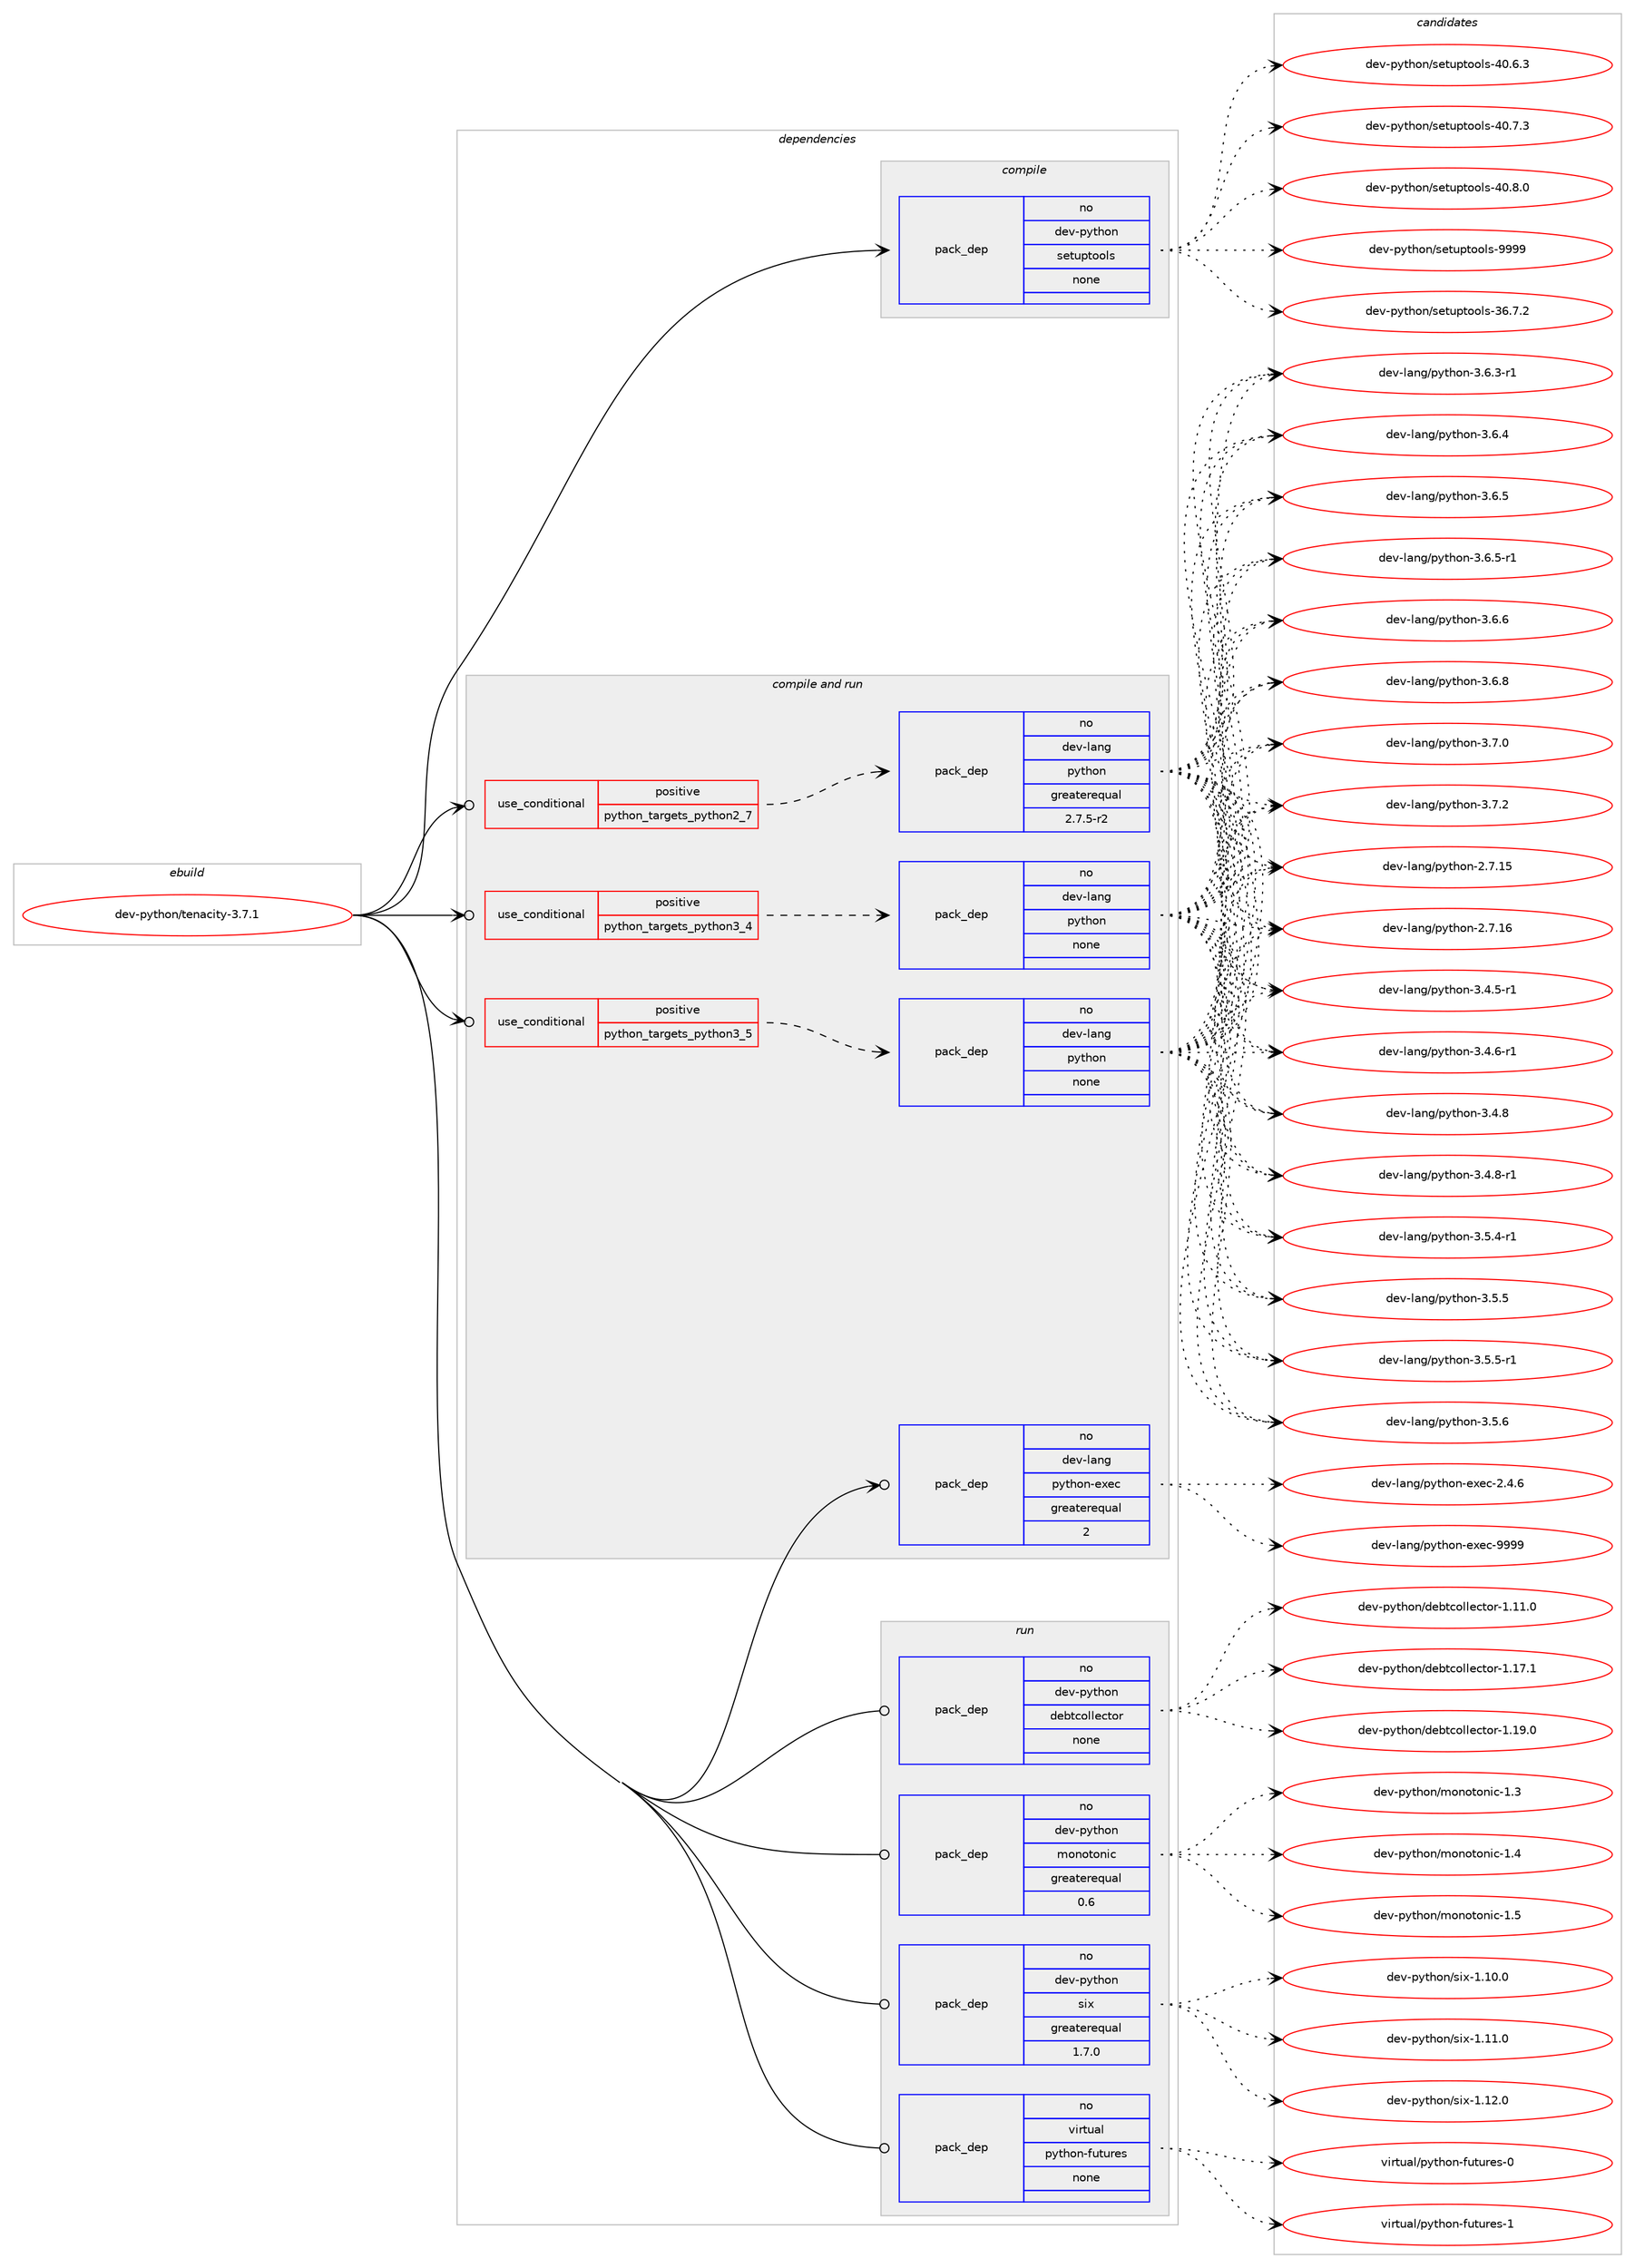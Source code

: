 digraph prolog {

# *************
# Graph options
# *************

newrank=true;
concentrate=true;
compound=true;
graph [rankdir=LR,fontname=Helvetica,fontsize=10,ranksep=1.5];#, ranksep=2.5, nodesep=0.2];
edge  [arrowhead=vee];
node  [fontname=Helvetica,fontsize=10];

# **********
# The ebuild
# **********

subgraph cluster_leftcol {
color=gray;
rank=same;
label=<<i>ebuild</i>>;
id [label="dev-python/tenacity-3.7.1", color=red, width=4, href="../dev-python/tenacity-3.7.1.svg"];
}

# ****************
# The dependencies
# ****************

subgraph cluster_midcol {
color=gray;
label=<<i>dependencies</i>>;
subgraph cluster_compile {
fillcolor="#eeeeee";
style=filled;
label=<<i>compile</i>>;
subgraph pack1035278 {
dependency1444277 [label=<<TABLE BORDER="0" CELLBORDER="1" CELLSPACING="0" CELLPADDING="4" WIDTH="220"><TR><TD ROWSPAN="6" CELLPADDING="30">pack_dep</TD></TR><TR><TD WIDTH="110">no</TD></TR><TR><TD>dev-python</TD></TR><TR><TD>setuptools</TD></TR><TR><TD>none</TD></TR><TR><TD></TD></TR></TABLE>>, shape=none, color=blue];
}
id:e -> dependency1444277:w [weight=20,style="solid",arrowhead="vee"];
}
subgraph cluster_compileandrun {
fillcolor="#eeeeee";
style=filled;
label=<<i>compile and run</i>>;
subgraph cond385636 {
dependency1444278 [label=<<TABLE BORDER="0" CELLBORDER="1" CELLSPACING="0" CELLPADDING="4"><TR><TD ROWSPAN="3" CELLPADDING="10">use_conditional</TD></TR><TR><TD>positive</TD></TR><TR><TD>python_targets_python2_7</TD></TR></TABLE>>, shape=none, color=red];
subgraph pack1035279 {
dependency1444279 [label=<<TABLE BORDER="0" CELLBORDER="1" CELLSPACING="0" CELLPADDING="4" WIDTH="220"><TR><TD ROWSPAN="6" CELLPADDING="30">pack_dep</TD></TR><TR><TD WIDTH="110">no</TD></TR><TR><TD>dev-lang</TD></TR><TR><TD>python</TD></TR><TR><TD>greaterequal</TD></TR><TR><TD>2.7.5-r2</TD></TR></TABLE>>, shape=none, color=blue];
}
dependency1444278:e -> dependency1444279:w [weight=20,style="dashed",arrowhead="vee"];
}
id:e -> dependency1444278:w [weight=20,style="solid",arrowhead="odotvee"];
subgraph cond385637 {
dependency1444280 [label=<<TABLE BORDER="0" CELLBORDER="1" CELLSPACING="0" CELLPADDING="4"><TR><TD ROWSPAN="3" CELLPADDING="10">use_conditional</TD></TR><TR><TD>positive</TD></TR><TR><TD>python_targets_python3_4</TD></TR></TABLE>>, shape=none, color=red];
subgraph pack1035280 {
dependency1444281 [label=<<TABLE BORDER="0" CELLBORDER="1" CELLSPACING="0" CELLPADDING="4" WIDTH="220"><TR><TD ROWSPAN="6" CELLPADDING="30">pack_dep</TD></TR><TR><TD WIDTH="110">no</TD></TR><TR><TD>dev-lang</TD></TR><TR><TD>python</TD></TR><TR><TD>none</TD></TR><TR><TD></TD></TR></TABLE>>, shape=none, color=blue];
}
dependency1444280:e -> dependency1444281:w [weight=20,style="dashed",arrowhead="vee"];
}
id:e -> dependency1444280:w [weight=20,style="solid",arrowhead="odotvee"];
subgraph cond385638 {
dependency1444282 [label=<<TABLE BORDER="0" CELLBORDER="1" CELLSPACING="0" CELLPADDING="4"><TR><TD ROWSPAN="3" CELLPADDING="10">use_conditional</TD></TR><TR><TD>positive</TD></TR><TR><TD>python_targets_python3_5</TD></TR></TABLE>>, shape=none, color=red];
subgraph pack1035281 {
dependency1444283 [label=<<TABLE BORDER="0" CELLBORDER="1" CELLSPACING="0" CELLPADDING="4" WIDTH="220"><TR><TD ROWSPAN="6" CELLPADDING="30">pack_dep</TD></TR><TR><TD WIDTH="110">no</TD></TR><TR><TD>dev-lang</TD></TR><TR><TD>python</TD></TR><TR><TD>none</TD></TR><TR><TD></TD></TR></TABLE>>, shape=none, color=blue];
}
dependency1444282:e -> dependency1444283:w [weight=20,style="dashed",arrowhead="vee"];
}
id:e -> dependency1444282:w [weight=20,style="solid",arrowhead="odotvee"];
subgraph pack1035282 {
dependency1444284 [label=<<TABLE BORDER="0" CELLBORDER="1" CELLSPACING="0" CELLPADDING="4" WIDTH="220"><TR><TD ROWSPAN="6" CELLPADDING="30">pack_dep</TD></TR><TR><TD WIDTH="110">no</TD></TR><TR><TD>dev-lang</TD></TR><TR><TD>python-exec</TD></TR><TR><TD>greaterequal</TD></TR><TR><TD>2</TD></TR></TABLE>>, shape=none, color=blue];
}
id:e -> dependency1444284:w [weight=20,style="solid",arrowhead="odotvee"];
}
subgraph cluster_run {
fillcolor="#eeeeee";
style=filled;
label=<<i>run</i>>;
subgraph pack1035283 {
dependency1444285 [label=<<TABLE BORDER="0" CELLBORDER="1" CELLSPACING="0" CELLPADDING="4" WIDTH="220"><TR><TD ROWSPAN="6" CELLPADDING="30">pack_dep</TD></TR><TR><TD WIDTH="110">no</TD></TR><TR><TD>dev-python</TD></TR><TR><TD>debtcollector</TD></TR><TR><TD>none</TD></TR><TR><TD></TD></TR></TABLE>>, shape=none, color=blue];
}
id:e -> dependency1444285:w [weight=20,style="solid",arrowhead="odot"];
subgraph pack1035284 {
dependency1444286 [label=<<TABLE BORDER="0" CELLBORDER="1" CELLSPACING="0" CELLPADDING="4" WIDTH="220"><TR><TD ROWSPAN="6" CELLPADDING="30">pack_dep</TD></TR><TR><TD WIDTH="110">no</TD></TR><TR><TD>dev-python</TD></TR><TR><TD>monotonic</TD></TR><TR><TD>greaterequal</TD></TR><TR><TD>0.6</TD></TR></TABLE>>, shape=none, color=blue];
}
id:e -> dependency1444286:w [weight=20,style="solid",arrowhead="odot"];
subgraph pack1035285 {
dependency1444287 [label=<<TABLE BORDER="0" CELLBORDER="1" CELLSPACING="0" CELLPADDING="4" WIDTH="220"><TR><TD ROWSPAN="6" CELLPADDING="30">pack_dep</TD></TR><TR><TD WIDTH="110">no</TD></TR><TR><TD>dev-python</TD></TR><TR><TD>six</TD></TR><TR><TD>greaterequal</TD></TR><TR><TD>1.7.0</TD></TR></TABLE>>, shape=none, color=blue];
}
id:e -> dependency1444287:w [weight=20,style="solid",arrowhead="odot"];
subgraph pack1035286 {
dependency1444288 [label=<<TABLE BORDER="0" CELLBORDER="1" CELLSPACING="0" CELLPADDING="4" WIDTH="220"><TR><TD ROWSPAN="6" CELLPADDING="30">pack_dep</TD></TR><TR><TD WIDTH="110">no</TD></TR><TR><TD>virtual</TD></TR><TR><TD>python-futures</TD></TR><TR><TD>none</TD></TR><TR><TD></TD></TR></TABLE>>, shape=none, color=blue];
}
id:e -> dependency1444288:w [weight=20,style="solid",arrowhead="odot"];
}
}

# **************
# The candidates
# **************

subgraph cluster_choices {
rank=same;
color=gray;
label=<<i>candidates</i>>;

subgraph choice1035278 {
color=black;
nodesep=1;
choice100101118451121211161041111104711510111611711211611111110811545515446554650 [label="dev-python/setuptools-36.7.2", color=red, width=4,href="../dev-python/setuptools-36.7.2.svg"];
choice100101118451121211161041111104711510111611711211611111110811545524846544651 [label="dev-python/setuptools-40.6.3", color=red, width=4,href="../dev-python/setuptools-40.6.3.svg"];
choice100101118451121211161041111104711510111611711211611111110811545524846554651 [label="dev-python/setuptools-40.7.3", color=red, width=4,href="../dev-python/setuptools-40.7.3.svg"];
choice100101118451121211161041111104711510111611711211611111110811545524846564648 [label="dev-python/setuptools-40.8.0", color=red, width=4,href="../dev-python/setuptools-40.8.0.svg"];
choice10010111845112121116104111110471151011161171121161111111081154557575757 [label="dev-python/setuptools-9999", color=red, width=4,href="../dev-python/setuptools-9999.svg"];
dependency1444277:e -> choice100101118451121211161041111104711510111611711211611111110811545515446554650:w [style=dotted,weight="100"];
dependency1444277:e -> choice100101118451121211161041111104711510111611711211611111110811545524846544651:w [style=dotted,weight="100"];
dependency1444277:e -> choice100101118451121211161041111104711510111611711211611111110811545524846554651:w [style=dotted,weight="100"];
dependency1444277:e -> choice100101118451121211161041111104711510111611711211611111110811545524846564648:w [style=dotted,weight="100"];
dependency1444277:e -> choice10010111845112121116104111110471151011161171121161111111081154557575757:w [style=dotted,weight="100"];
}
subgraph choice1035279 {
color=black;
nodesep=1;
choice10010111845108971101034711212111610411111045504655464953 [label="dev-lang/python-2.7.15", color=red, width=4,href="../dev-lang/python-2.7.15.svg"];
choice10010111845108971101034711212111610411111045504655464954 [label="dev-lang/python-2.7.16", color=red, width=4,href="../dev-lang/python-2.7.16.svg"];
choice1001011184510897110103471121211161041111104551465246534511449 [label="dev-lang/python-3.4.5-r1", color=red, width=4,href="../dev-lang/python-3.4.5-r1.svg"];
choice1001011184510897110103471121211161041111104551465246544511449 [label="dev-lang/python-3.4.6-r1", color=red, width=4,href="../dev-lang/python-3.4.6-r1.svg"];
choice100101118451089711010347112121116104111110455146524656 [label="dev-lang/python-3.4.8", color=red, width=4,href="../dev-lang/python-3.4.8.svg"];
choice1001011184510897110103471121211161041111104551465246564511449 [label="dev-lang/python-3.4.8-r1", color=red, width=4,href="../dev-lang/python-3.4.8-r1.svg"];
choice1001011184510897110103471121211161041111104551465346524511449 [label="dev-lang/python-3.5.4-r1", color=red, width=4,href="../dev-lang/python-3.5.4-r1.svg"];
choice100101118451089711010347112121116104111110455146534653 [label="dev-lang/python-3.5.5", color=red, width=4,href="../dev-lang/python-3.5.5.svg"];
choice1001011184510897110103471121211161041111104551465346534511449 [label="dev-lang/python-3.5.5-r1", color=red, width=4,href="../dev-lang/python-3.5.5-r1.svg"];
choice100101118451089711010347112121116104111110455146534654 [label="dev-lang/python-3.5.6", color=red, width=4,href="../dev-lang/python-3.5.6.svg"];
choice1001011184510897110103471121211161041111104551465446514511449 [label="dev-lang/python-3.6.3-r1", color=red, width=4,href="../dev-lang/python-3.6.3-r1.svg"];
choice100101118451089711010347112121116104111110455146544652 [label="dev-lang/python-3.6.4", color=red, width=4,href="../dev-lang/python-3.6.4.svg"];
choice100101118451089711010347112121116104111110455146544653 [label="dev-lang/python-3.6.5", color=red, width=4,href="../dev-lang/python-3.6.5.svg"];
choice1001011184510897110103471121211161041111104551465446534511449 [label="dev-lang/python-3.6.5-r1", color=red, width=4,href="../dev-lang/python-3.6.5-r1.svg"];
choice100101118451089711010347112121116104111110455146544654 [label="dev-lang/python-3.6.6", color=red, width=4,href="../dev-lang/python-3.6.6.svg"];
choice100101118451089711010347112121116104111110455146544656 [label="dev-lang/python-3.6.8", color=red, width=4,href="../dev-lang/python-3.6.8.svg"];
choice100101118451089711010347112121116104111110455146554648 [label="dev-lang/python-3.7.0", color=red, width=4,href="../dev-lang/python-3.7.0.svg"];
choice100101118451089711010347112121116104111110455146554650 [label="dev-lang/python-3.7.2", color=red, width=4,href="../dev-lang/python-3.7.2.svg"];
dependency1444279:e -> choice10010111845108971101034711212111610411111045504655464953:w [style=dotted,weight="100"];
dependency1444279:e -> choice10010111845108971101034711212111610411111045504655464954:w [style=dotted,weight="100"];
dependency1444279:e -> choice1001011184510897110103471121211161041111104551465246534511449:w [style=dotted,weight="100"];
dependency1444279:e -> choice1001011184510897110103471121211161041111104551465246544511449:w [style=dotted,weight="100"];
dependency1444279:e -> choice100101118451089711010347112121116104111110455146524656:w [style=dotted,weight="100"];
dependency1444279:e -> choice1001011184510897110103471121211161041111104551465246564511449:w [style=dotted,weight="100"];
dependency1444279:e -> choice1001011184510897110103471121211161041111104551465346524511449:w [style=dotted,weight="100"];
dependency1444279:e -> choice100101118451089711010347112121116104111110455146534653:w [style=dotted,weight="100"];
dependency1444279:e -> choice1001011184510897110103471121211161041111104551465346534511449:w [style=dotted,weight="100"];
dependency1444279:e -> choice100101118451089711010347112121116104111110455146534654:w [style=dotted,weight="100"];
dependency1444279:e -> choice1001011184510897110103471121211161041111104551465446514511449:w [style=dotted,weight="100"];
dependency1444279:e -> choice100101118451089711010347112121116104111110455146544652:w [style=dotted,weight="100"];
dependency1444279:e -> choice100101118451089711010347112121116104111110455146544653:w [style=dotted,weight="100"];
dependency1444279:e -> choice1001011184510897110103471121211161041111104551465446534511449:w [style=dotted,weight="100"];
dependency1444279:e -> choice100101118451089711010347112121116104111110455146544654:w [style=dotted,weight="100"];
dependency1444279:e -> choice100101118451089711010347112121116104111110455146544656:w [style=dotted,weight="100"];
dependency1444279:e -> choice100101118451089711010347112121116104111110455146554648:w [style=dotted,weight="100"];
dependency1444279:e -> choice100101118451089711010347112121116104111110455146554650:w [style=dotted,weight="100"];
}
subgraph choice1035280 {
color=black;
nodesep=1;
choice10010111845108971101034711212111610411111045504655464953 [label="dev-lang/python-2.7.15", color=red, width=4,href="../dev-lang/python-2.7.15.svg"];
choice10010111845108971101034711212111610411111045504655464954 [label="dev-lang/python-2.7.16", color=red, width=4,href="../dev-lang/python-2.7.16.svg"];
choice1001011184510897110103471121211161041111104551465246534511449 [label="dev-lang/python-3.4.5-r1", color=red, width=4,href="../dev-lang/python-3.4.5-r1.svg"];
choice1001011184510897110103471121211161041111104551465246544511449 [label="dev-lang/python-3.4.6-r1", color=red, width=4,href="../dev-lang/python-3.4.6-r1.svg"];
choice100101118451089711010347112121116104111110455146524656 [label="dev-lang/python-3.4.8", color=red, width=4,href="../dev-lang/python-3.4.8.svg"];
choice1001011184510897110103471121211161041111104551465246564511449 [label="dev-lang/python-3.4.8-r1", color=red, width=4,href="../dev-lang/python-3.4.8-r1.svg"];
choice1001011184510897110103471121211161041111104551465346524511449 [label="dev-lang/python-3.5.4-r1", color=red, width=4,href="../dev-lang/python-3.5.4-r1.svg"];
choice100101118451089711010347112121116104111110455146534653 [label="dev-lang/python-3.5.5", color=red, width=4,href="../dev-lang/python-3.5.5.svg"];
choice1001011184510897110103471121211161041111104551465346534511449 [label="dev-lang/python-3.5.5-r1", color=red, width=4,href="../dev-lang/python-3.5.5-r1.svg"];
choice100101118451089711010347112121116104111110455146534654 [label="dev-lang/python-3.5.6", color=red, width=4,href="../dev-lang/python-3.5.6.svg"];
choice1001011184510897110103471121211161041111104551465446514511449 [label="dev-lang/python-3.6.3-r1", color=red, width=4,href="../dev-lang/python-3.6.3-r1.svg"];
choice100101118451089711010347112121116104111110455146544652 [label="dev-lang/python-3.6.4", color=red, width=4,href="../dev-lang/python-3.6.4.svg"];
choice100101118451089711010347112121116104111110455146544653 [label="dev-lang/python-3.6.5", color=red, width=4,href="../dev-lang/python-3.6.5.svg"];
choice1001011184510897110103471121211161041111104551465446534511449 [label="dev-lang/python-3.6.5-r1", color=red, width=4,href="../dev-lang/python-3.6.5-r1.svg"];
choice100101118451089711010347112121116104111110455146544654 [label="dev-lang/python-3.6.6", color=red, width=4,href="../dev-lang/python-3.6.6.svg"];
choice100101118451089711010347112121116104111110455146544656 [label="dev-lang/python-3.6.8", color=red, width=4,href="../dev-lang/python-3.6.8.svg"];
choice100101118451089711010347112121116104111110455146554648 [label="dev-lang/python-3.7.0", color=red, width=4,href="../dev-lang/python-3.7.0.svg"];
choice100101118451089711010347112121116104111110455146554650 [label="dev-lang/python-3.7.2", color=red, width=4,href="../dev-lang/python-3.7.2.svg"];
dependency1444281:e -> choice10010111845108971101034711212111610411111045504655464953:w [style=dotted,weight="100"];
dependency1444281:e -> choice10010111845108971101034711212111610411111045504655464954:w [style=dotted,weight="100"];
dependency1444281:e -> choice1001011184510897110103471121211161041111104551465246534511449:w [style=dotted,weight="100"];
dependency1444281:e -> choice1001011184510897110103471121211161041111104551465246544511449:w [style=dotted,weight="100"];
dependency1444281:e -> choice100101118451089711010347112121116104111110455146524656:w [style=dotted,weight="100"];
dependency1444281:e -> choice1001011184510897110103471121211161041111104551465246564511449:w [style=dotted,weight="100"];
dependency1444281:e -> choice1001011184510897110103471121211161041111104551465346524511449:w [style=dotted,weight="100"];
dependency1444281:e -> choice100101118451089711010347112121116104111110455146534653:w [style=dotted,weight="100"];
dependency1444281:e -> choice1001011184510897110103471121211161041111104551465346534511449:w [style=dotted,weight="100"];
dependency1444281:e -> choice100101118451089711010347112121116104111110455146534654:w [style=dotted,weight="100"];
dependency1444281:e -> choice1001011184510897110103471121211161041111104551465446514511449:w [style=dotted,weight="100"];
dependency1444281:e -> choice100101118451089711010347112121116104111110455146544652:w [style=dotted,weight="100"];
dependency1444281:e -> choice100101118451089711010347112121116104111110455146544653:w [style=dotted,weight="100"];
dependency1444281:e -> choice1001011184510897110103471121211161041111104551465446534511449:w [style=dotted,weight="100"];
dependency1444281:e -> choice100101118451089711010347112121116104111110455146544654:w [style=dotted,weight="100"];
dependency1444281:e -> choice100101118451089711010347112121116104111110455146544656:w [style=dotted,weight="100"];
dependency1444281:e -> choice100101118451089711010347112121116104111110455146554648:w [style=dotted,weight="100"];
dependency1444281:e -> choice100101118451089711010347112121116104111110455146554650:w [style=dotted,weight="100"];
}
subgraph choice1035281 {
color=black;
nodesep=1;
choice10010111845108971101034711212111610411111045504655464953 [label="dev-lang/python-2.7.15", color=red, width=4,href="../dev-lang/python-2.7.15.svg"];
choice10010111845108971101034711212111610411111045504655464954 [label="dev-lang/python-2.7.16", color=red, width=4,href="../dev-lang/python-2.7.16.svg"];
choice1001011184510897110103471121211161041111104551465246534511449 [label="dev-lang/python-3.4.5-r1", color=red, width=4,href="../dev-lang/python-3.4.5-r1.svg"];
choice1001011184510897110103471121211161041111104551465246544511449 [label="dev-lang/python-3.4.6-r1", color=red, width=4,href="../dev-lang/python-3.4.6-r1.svg"];
choice100101118451089711010347112121116104111110455146524656 [label="dev-lang/python-3.4.8", color=red, width=4,href="../dev-lang/python-3.4.8.svg"];
choice1001011184510897110103471121211161041111104551465246564511449 [label="dev-lang/python-3.4.8-r1", color=red, width=4,href="../dev-lang/python-3.4.8-r1.svg"];
choice1001011184510897110103471121211161041111104551465346524511449 [label="dev-lang/python-3.5.4-r1", color=red, width=4,href="../dev-lang/python-3.5.4-r1.svg"];
choice100101118451089711010347112121116104111110455146534653 [label="dev-lang/python-3.5.5", color=red, width=4,href="../dev-lang/python-3.5.5.svg"];
choice1001011184510897110103471121211161041111104551465346534511449 [label="dev-lang/python-3.5.5-r1", color=red, width=4,href="../dev-lang/python-3.5.5-r1.svg"];
choice100101118451089711010347112121116104111110455146534654 [label="dev-lang/python-3.5.6", color=red, width=4,href="../dev-lang/python-3.5.6.svg"];
choice1001011184510897110103471121211161041111104551465446514511449 [label="dev-lang/python-3.6.3-r1", color=red, width=4,href="../dev-lang/python-3.6.3-r1.svg"];
choice100101118451089711010347112121116104111110455146544652 [label="dev-lang/python-3.6.4", color=red, width=4,href="../dev-lang/python-3.6.4.svg"];
choice100101118451089711010347112121116104111110455146544653 [label="dev-lang/python-3.6.5", color=red, width=4,href="../dev-lang/python-3.6.5.svg"];
choice1001011184510897110103471121211161041111104551465446534511449 [label="dev-lang/python-3.6.5-r1", color=red, width=4,href="../dev-lang/python-3.6.5-r1.svg"];
choice100101118451089711010347112121116104111110455146544654 [label="dev-lang/python-3.6.6", color=red, width=4,href="../dev-lang/python-3.6.6.svg"];
choice100101118451089711010347112121116104111110455146544656 [label="dev-lang/python-3.6.8", color=red, width=4,href="../dev-lang/python-3.6.8.svg"];
choice100101118451089711010347112121116104111110455146554648 [label="dev-lang/python-3.7.0", color=red, width=4,href="../dev-lang/python-3.7.0.svg"];
choice100101118451089711010347112121116104111110455146554650 [label="dev-lang/python-3.7.2", color=red, width=4,href="../dev-lang/python-3.7.2.svg"];
dependency1444283:e -> choice10010111845108971101034711212111610411111045504655464953:w [style=dotted,weight="100"];
dependency1444283:e -> choice10010111845108971101034711212111610411111045504655464954:w [style=dotted,weight="100"];
dependency1444283:e -> choice1001011184510897110103471121211161041111104551465246534511449:w [style=dotted,weight="100"];
dependency1444283:e -> choice1001011184510897110103471121211161041111104551465246544511449:w [style=dotted,weight="100"];
dependency1444283:e -> choice100101118451089711010347112121116104111110455146524656:w [style=dotted,weight="100"];
dependency1444283:e -> choice1001011184510897110103471121211161041111104551465246564511449:w [style=dotted,weight="100"];
dependency1444283:e -> choice1001011184510897110103471121211161041111104551465346524511449:w [style=dotted,weight="100"];
dependency1444283:e -> choice100101118451089711010347112121116104111110455146534653:w [style=dotted,weight="100"];
dependency1444283:e -> choice1001011184510897110103471121211161041111104551465346534511449:w [style=dotted,weight="100"];
dependency1444283:e -> choice100101118451089711010347112121116104111110455146534654:w [style=dotted,weight="100"];
dependency1444283:e -> choice1001011184510897110103471121211161041111104551465446514511449:w [style=dotted,weight="100"];
dependency1444283:e -> choice100101118451089711010347112121116104111110455146544652:w [style=dotted,weight="100"];
dependency1444283:e -> choice100101118451089711010347112121116104111110455146544653:w [style=dotted,weight="100"];
dependency1444283:e -> choice1001011184510897110103471121211161041111104551465446534511449:w [style=dotted,weight="100"];
dependency1444283:e -> choice100101118451089711010347112121116104111110455146544654:w [style=dotted,weight="100"];
dependency1444283:e -> choice100101118451089711010347112121116104111110455146544656:w [style=dotted,weight="100"];
dependency1444283:e -> choice100101118451089711010347112121116104111110455146554648:w [style=dotted,weight="100"];
dependency1444283:e -> choice100101118451089711010347112121116104111110455146554650:w [style=dotted,weight="100"];
}
subgraph choice1035282 {
color=black;
nodesep=1;
choice1001011184510897110103471121211161041111104510112010199455046524654 [label="dev-lang/python-exec-2.4.6", color=red, width=4,href="../dev-lang/python-exec-2.4.6.svg"];
choice10010111845108971101034711212111610411111045101120101994557575757 [label="dev-lang/python-exec-9999", color=red, width=4,href="../dev-lang/python-exec-9999.svg"];
dependency1444284:e -> choice1001011184510897110103471121211161041111104510112010199455046524654:w [style=dotted,weight="100"];
dependency1444284:e -> choice10010111845108971101034711212111610411111045101120101994557575757:w [style=dotted,weight="100"];
}
subgraph choice1035283 {
color=black;
nodesep=1;
choice100101118451121211161041111104710010198116991111081081019911611111445494649494648 [label="dev-python/debtcollector-1.11.0", color=red, width=4,href="../dev-python/debtcollector-1.11.0.svg"];
choice100101118451121211161041111104710010198116991111081081019911611111445494649554649 [label="dev-python/debtcollector-1.17.1", color=red, width=4,href="../dev-python/debtcollector-1.17.1.svg"];
choice100101118451121211161041111104710010198116991111081081019911611111445494649574648 [label="dev-python/debtcollector-1.19.0", color=red, width=4,href="../dev-python/debtcollector-1.19.0.svg"];
dependency1444285:e -> choice100101118451121211161041111104710010198116991111081081019911611111445494649494648:w [style=dotted,weight="100"];
dependency1444285:e -> choice100101118451121211161041111104710010198116991111081081019911611111445494649554649:w [style=dotted,weight="100"];
dependency1444285:e -> choice100101118451121211161041111104710010198116991111081081019911611111445494649574648:w [style=dotted,weight="100"];
}
subgraph choice1035284 {
color=black;
nodesep=1;
choice10010111845112121116104111110471091111101111161111101059945494651 [label="dev-python/monotonic-1.3", color=red, width=4,href="../dev-python/monotonic-1.3.svg"];
choice10010111845112121116104111110471091111101111161111101059945494652 [label="dev-python/monotonic-1.4", color=red, width=4,href="../dev-python/monotonic-1.4.svg"];
choice10010111845112121116104111110471091111101111161111101059945494653 [label="dev-python/monotonic-1.5", color=red, width=4,href="../dev-python/monotonic-1.5.svg"];
dependency1444286:e -> choice10010111845112121116104111110471091111101111161111101059945494651:w [style=dotted,weight="100"];
dependency1444286:e -> choice10010111845112121116104111110471091111101111161111101059945494652:w [style=dotted,weight="100"];
dependency1444286:e -> choice10010111845112121116104111110471091111101111161111101059945494653:w [style=dotted,weight="100"];
}
subgraph choice1035285 {
color=black;
nodesep=1;
choice100101118451121211161041111104711510512045494649484648 [label="dev-python/six-1.10.0", color=red, width=4,href="../dev-python/six-1.10.0.svg"];
choice100101118451121211161041111104711510512045494649494648 [label="dev-python/six-1.11.0", color=red, width=4,href="../dev-python/six-1.11.0.svg"];
choice100101118451121211161041111104711510512045494649504648 [label="dev-python/six-1.12.0", color=red, width=4,href="../dev-python/six-1.12.0.svg"];
dependency1444287:e -> choice100101118451121211161041111104711510512045494649484648:w [style=dotted,weight="100"];
dependency1444287:e -> choice100101118451121211161041111104711510512045494649494648:w [style=dotted,weight="100"];
dependency1444287:e -> choice100101118451121211161041111104711510512045494649504648:w [style=dotted,weight="100"];
}
subgraph choice1035286 {
color=black;
nodesep=1;
choice1181051141161179710847112121116104111110451021171161171141011154548 [label="virtual/python-futures-0", color=red, width=4,href="../virtual/python-futures-0.svg"];
choice1181051141161179710847112121116104111110451021171161171141011154549 [label="virtual/python-futures-1", color=red, width=4,href="../virtual/python-futures-1.svg"];
dependency1444288:e -> choice1181051141161179710847112121116104111110451021171161171141011154548:w [style=dotted,weight="100"];
dependency1444288:e -> choice1181051141161179710847112121116104111110451021171161171141011154549:w [style=dotted,weight="100"];
}
}

}
